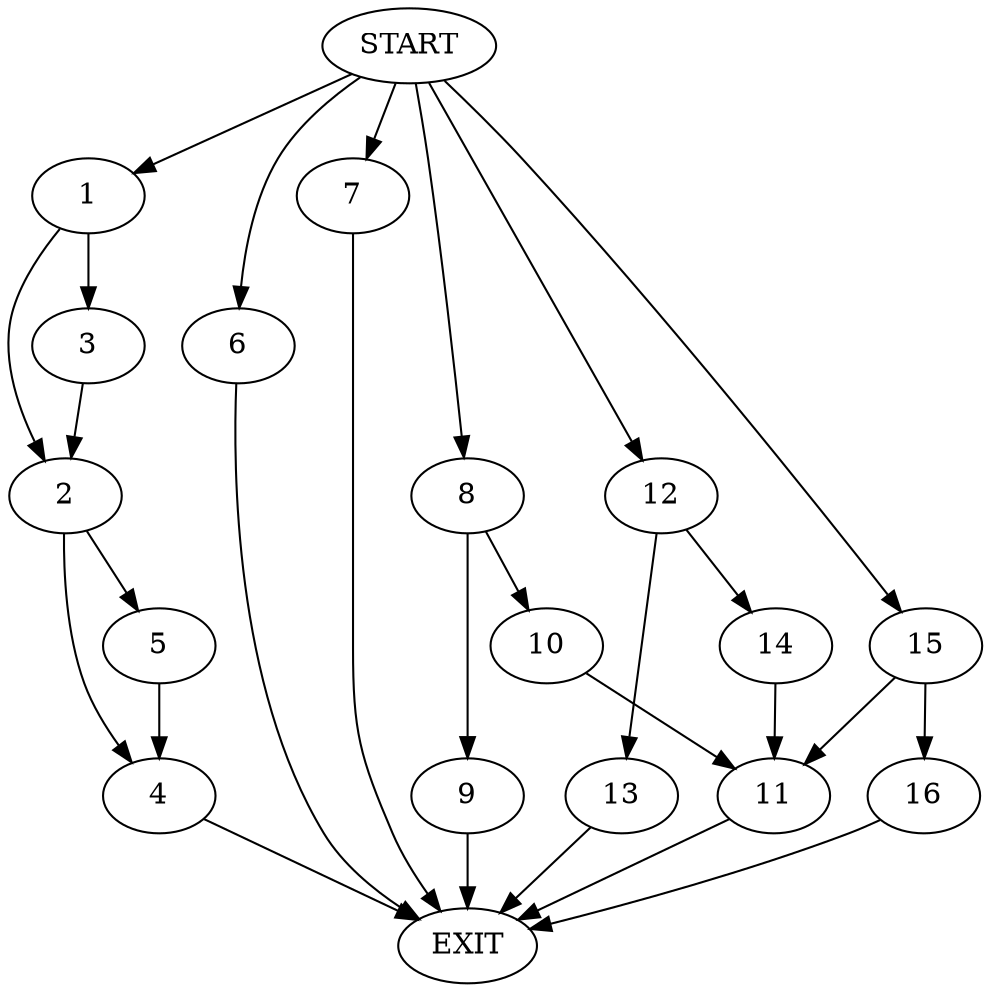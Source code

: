 digraph {
0 [label="START"]
17 [label="EXIT"]
0 -> 1
1 -> 2
1 -> 3
3 -> 2
2 -> 4
2 -> 5
5 -> 4
4 -> 17
0 -> 6
6 -> 17
0 -> 7
7 -> 17
0 -> 8
8 -> 9
8 -> 10
10 -> 11
9 -> 17
11 -> 17
0 -> 12
12 -> 13
12 -> 14
13 -> 17
14 -> 11
0 -> 15
15 -> 16
15 -> 11
16 -> 17
}
